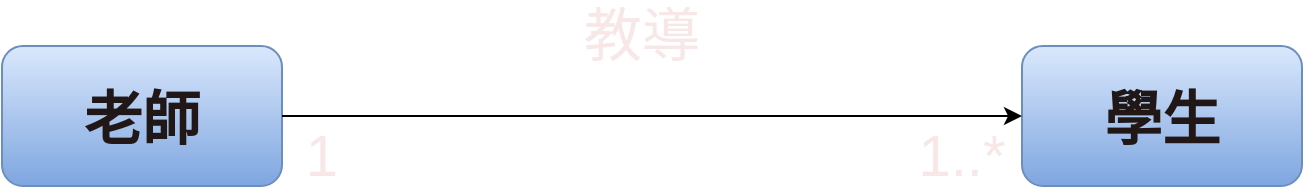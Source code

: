 <mxfile>
    <diagram id="heGG2iCPq3q1OkJwwhSg" name="第1頁">
        <mxGraphModel dx="816" dy="563" grid="1" gridSize="10" guides="1" tooltips="1" connect="1" arrows="1" fold="1" page="1" pageScale="1" pageWidth="827" pageHeight="1169" math="0" shadow="0">
            <root>
                <mxCell id="0"/>
                <mxCell id="1" parent="0"/>
                <mxCell id="6" value="" style="group" vertex="1" connectable="0" parent="1">
                    <mxGeometry x="80" y="230" width="140" height="70" as="geometry"/>
                </mxCell>
                <mxCell id="2" value="" style="rounded=1;whiteSpace=wrap;html=1;fillColor=#dae8fc;gradientColor=#7ea6e0;strokeColor=#6c8ebf;" vertex="1" parent="6">
                    <mxGeometry width="140" height="70" as="geometry"/>
                </mxCell>
                <mxCell id="3" value="&lt;font style=&quot;font-size: 29px;&quot;&gt;老師&lt;/font&gt;" style="text;strokeColor=none;align=center;fillColor=none;html=1;verticalAlign=middle;whiteSpace=wrap;rounded=0;fontColor=#211717;fontStyle=1;fontSize=29;" vertex="1" parent="6">
                    <mxGeometry x="35" y="19.833" width="70" height="35" as="geometry"/>
                </mxCell>
                <mxCell id="9" value="" style="group" vertex="1" connectable="0" parent="1">
                    <mxGeometry x="590" y="230" width="140" height="70" as="geometry"/>
                </mxCell>
                <mxCell id="10" value="" style="rounded=1;whiteSpace=wrap;html=1;fillColor=#dae8fc;gradientColor=#7ea6e0;strokeColor=#6c8ebf;" vertex="1" parent="9">
                    <mxGeometry width="140" height="70" as="geometry"/>
                </mxCell>
                <mxCell id="11" value="&lt;font style=&quot;font-size: 29px;&quot;&gt;學生&lt;/font&gt;" style="text;strokeColor=none;align=center;fillColor=none;html=1;verticalAlign=middle;whiteSpace=wrap;rounded=0;fontColor=#211717;fontStyle=1;fontSize=29;" vertex="1" parent="9">
                    <mxGeometry x="35" y="19.833" width="70" height="35" as="geometry"/>
                </mxCell>
                <mxCell id="12" value="" style="endArrow=classic;html=1;fontSize=29;fontColor=#211717;exitX=1;exitY=0.5;exitDx=0;exitDy=0;entryX=0;entryY=0.5;entryDx=0;entryDy=0;" edge="1" parent="1" source="2" target="10">
                    <mxGeometry width="50" height="50" relative="1" as="geometry">
                        <mxPoint x="390" y="310" as="sourcePoint"/>
                        <mxPoint x="440" y="260" as="targetPoint"/>
                    </mxGeometry>
                </mxCell>
                <mxCell id="14" value="&lt;font color=&quot;#f8e7e7&quot;&gt;1&lt;/font&gt;" style="text;strokeColor=none;align=center;fillColor=none;html=1;verticalAlign=middle;whiteSpace=wrap;rounded=0;fontSize=29;fontColor=#211717;" vertex="1" parent="1">
                    <mxGeometry x="210" y="270" width="60" height="30" as="geometry"/>
                </mxCell>
                <mxCell id="15" value="&lt;font color=&quot;#f8e7e7&quot;&gt;1..*&lt;/font&gt;" style="text;strokeColor=none;align=center;fillColor=none;html=1;verticalAlign=middle;whiteSpace=wrap;rounded=0;fontSize=29;fontColor=#211717;" vertex="1" parent="1">
                    <mxGeometry x="530" y="270" width="60" height="30" as="geometry"/>
                </mxCell>
                <mxCell id="16" value="&lt;font color=&quot;#f8e7e7&quot;&gt;教導&lt;/font&gt;" style="text;strokeColor=none;align=center;fillColor=none;html=1;verticalAlign=middle;whiteSpace=wrap;rounded=0;fontSize=29;fontColor=#211717;" vertex="1" parent="1">
                    <mxGeometry x="370" y="210" width="60" height="30" as="geometry"/>
                </mxCell>
            </root>
        </mxGraphModel>
    </diagram>
</mxfile>